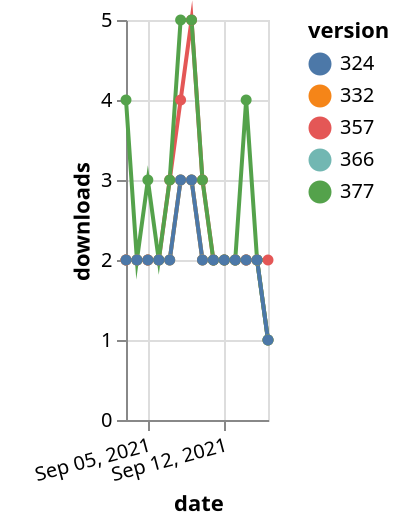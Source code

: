 {"$schema": "https://vega.github.io/schema/vega-lite/v5.json", "description": "A simple bar chart with embedded data.", "data": {"values": [{"date": "2021-09-03", "total": 2339, "delta": 2, "version": "366"}, {"date": "2021-09-04", "total": 2341, "delta": 2, "version": "366"}, {"date": "2021-09-05", "total": 2343, "delta": 2, "version": "366"}, {"date": "2021-09-06", "total": 2345, "delta": 2, "version": "366"}, {"date": "2021-09-07", "total": 2347, "delta": 2, "version": "366"}, {"date": "2021-09-08", "total": 2350, "delta": 3, "version": "366"}, {"date": "2021-09-09", "total": 2353, "delta": 3, "version": "366"}, {"date": "2021-09-10", "total": 2355, "delta": 2, "version": "366"}, {"date": "2021-09-11", "total": 2357, "delta": 2, "version": "366"}, {"date": "2021-09-12", "total": 2359, "delta": 2, "version": "366"}, {"date": "2021-09-13", "total": 2361, "delta": 2, "version": "366"}, {"date": "2021-09-14", "total": 2363, "delta": 2, "version": "366"}, {"date": "2021-09-15", "total": 2365, "delta": 2, "version": "366"}, {"date": "2021-09-16", "total": 2366, "delta": 1, "version": "366"}, {"date": "2021-09-03", "total": 2964, "delta": 2, "version": "357"}, {"date": "2021-09-04", "total": 2966, "delta": 2, "version": "357"}, {"date": "2021-09-05", "total": 2968, "delta": 2, "version": "357"}, {"date": "2021-09-06", "total": 2970, "delta": 2, "version": "357"}, {"date": "2021-09-07", "total": 2973, "delta": 3, "version": "357"}, {"date": "2021-09-08", "total": 2977, "delta": 4, "version": "357"}, {"date": "2021-09-09", "total": 2982, "delta": 5, "version": "357"}, {"date": "2021-09-10", "total": 2985, "delta": 3, "version": "357"}, {"date": "2021-09-11", "total": 2987, "delta": 2, "version": "357"}, {"date": "2021-09-12", "total": 2989, "delta": 2, "version": "357"}, {"date": "2021-09-13", "total": 2991, "delta": 2, "version": "357"}, {"date": "2021-09-14", "total": 2993, "delta": 2, "version": "357"}, {"date": "2021-09-15", "total": 2995, "delta": 2, "version": "357"}, {"date": "2021-09-16", "total": 2997, "delta": 2, "version": "357"}, {"date": "2021-09-03", "total": 2793, "delta": 2, "version": "332"}, {"date": "2021-09-04", "total": 2795, "delta": 2, "version": "332"}, {"date": "2021-09-05", "total": 2797, "delta": 2, "version": "332"}, {"date": "2021-09-06", "total": 2799, "delta": 2, "version": "332"}, {"date": "2021-09-07", "total": 2801, "delta": 2, "version": "332"}, {"date": "2021-09-08", "total": 2804, "delta": 3, "version": "332"}, {"date": "2021-09-09", "total": 2807, "delta": 3, "version": "332"}, {"date": "2021-09-10", "total": 2809, "delta": 2, "version": "332"}, {"date": "2021-09-11", "total": 2811, "delta": 2, "version": "332"}, {"date": "2021-09-12", "total": 2813, "delta": 2, "version": "332"}, {"date": "2021-09-13", "total": 2815, "delta": 2, "version": "332"}, {"date": "2021-09-14", "total": 2817, "delta": 2, "version": "332"}, {"date": "2021-09-15", "total": 2819, "delta": 2, "version": "332"}, {"date": "2021-09-16", "total": 2820, "delta": 1, "version": "332"}, {"date": "2021-09-03", "total": 2169, "delta": 4, "version": "377"}, {"date": "2021-09-04", "total": 2171, "delta": 2, "version": "377"}, {"date": "2021-09-05", "total": 2174, "delta": 3, "version": "377"}, {"date": "2021-09-06", "total": 2176, "delta": 2, "version": "377"}, {"date": "2021-09-07", "total": 2179, "delta": 3, "version": "377"}, {"date": "2021-09-08", "total": 2184, "delta": 5, "version": "377"}, {"date": "2021-09-09", "total": 2189, "delta": 5, "version": "377"}, {"date": "2021-09-10", "total": 2192, "delta": 3, "version": "377"}, {"date": "2021-09-11", "total": 2194, "delta": 2, "version": "377"}, {"date": "2021-09-12", "total": 2196, "delta": 2, "version": "377"}, {"date": "2021-09-13", "total": 2198, "delta": 2, "version": "377"}, {"date": "2021-09-14", "total": 2202, "delta": 4, "version": "377"}, {"date": "2021-09-15", "total": 2204, "delta": 2, "version": "377"}, {"date": "2021-09-16", "total": 2205, "delta": 1, "version": "377"}, {"date": "2021-09-03", "total": 2544, "delta": 2, "version": "324"}, {"date": "2021-09-04", "total": 2546, "delta": 2, "version": "324"}, {"date": "2021-09-05", "total": 2548, "delta": 2, "version": "324"}, {"date": "2021-09-06", "total": 2550, "delta": 2, "version": "324"}, {"date": "2021-09-07", "total": 2552, "delta": 2, "version": "324"}, {"date": "2021-09-08", "total": 2555, "delta": 3, "version": "324"}, {"date": "2021-09-09", "total": 2558, "delta": 3, "version": "324"}, {"date": "2021-09-10", "total": 2560, "delta": 2, "version": "324"}, {"date": "2021-09-11", "total": 2562, "delta": 2, "version": "324"}, {"date": "2021-09-12", "total": 2564, "delta": 2, "version": "324"}, {"date": "2021-09-13", "total": 2566, "delta": 2, "version": "324"}, {"date": "2021-09-14", "total": 2568, "delta": 2, "version": "324"}, {"date": "2021-09-15", "total": 2570, "delta": 2, "version": "324"}, {"date": "2021-09-16", "total": 2571, "delta": 1, "version": "324"}]}, "width": "container", "mark": {"type": "line", "point": {"filled": true}}, "encoding": {"x": {"field": "date", "type": "temporal", "timeUnit": "yearmonthdate", "title": "date", "axis": {"labelAngle": -15}}, "y": {"field": "delta", "type": "quantitative", "title": "downloads"}, "color": {"field": "version", "type": "nominal"}, "tooltip": {"field": "delta"}}}